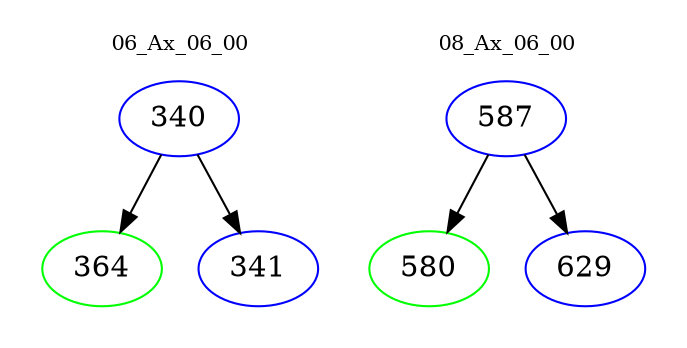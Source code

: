 digraph{
subgraph cluster_0 {
color = white
label = "06_Ax_06_00";
fontsize=10;
T0_340 [label="340", color="blue"]
T0_340 -> T0_364 [color="black"]
T0_364 [label="364", color="green"]
T0_340 -> T0_341 [color="black"]
T0_341 [label="341", color="blue"]
}
subgraph cluster_1 {
color = white
label = "08_Ax_06_00";
fontsize=10;
T1_587 [label="587", color="blue"]
T1_587 -> T1_580 [color="black"]
T1_580 [label="580", color="green"]
T1_587 -> T1_629 [color="black"]
T1_629 [label="629", color="blue"]
}
}
